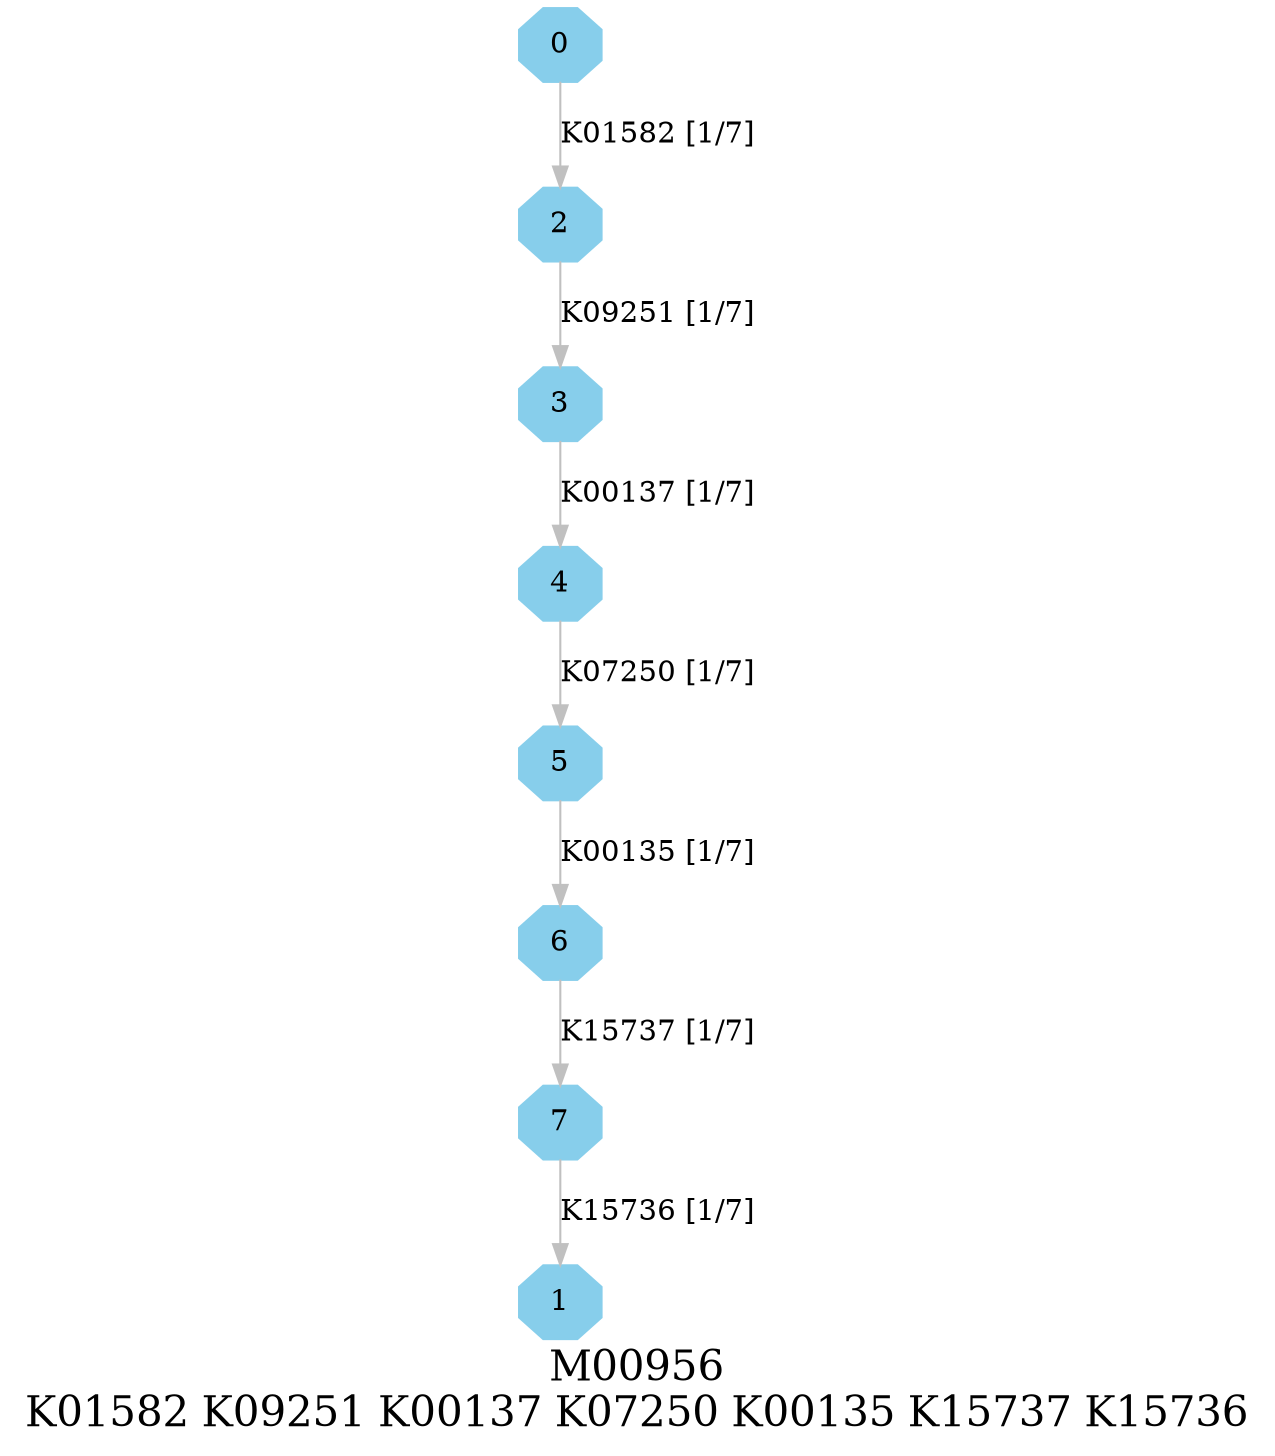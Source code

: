 digraph G {
graph [label="M00956
K01582 K09251 K00137 K07250 K00135 K15737 K15736",fontsize=20];
node [shape=box,style=filled];
edge [len=3,color=grey];
{node [width=.3,height=.3,shape=octagon,style=filled,color=skyblue] 0 1 2 3 4 5 6 7 }
0 -> 2 [label="K01582 [1/7]"];
2 -> 3 [label="K09251 [1/7]"];
3 -> 4 [label="K00137 [1/7]"];
4 -> 5 [label="K07250 [1/7]"];
5 -> 6 [label="K00135 [1/7]"];
6 -> 7 [label="K15737 [1/7]"];
7 -> 1 [label="K15736 [1/7]"];
}
